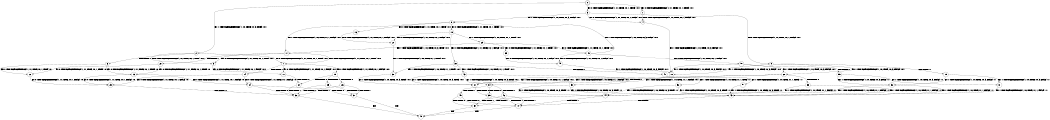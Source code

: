 digraph BCG {
size = "7, 10.5";
center = TRUE;
node [shape = circle];
0 [peripheries = 2];
0 -> 1 [label = "EX !0 !ATOMIC_EXCH_BRANCH (1, +1, TRUE, +0, 1, TRUE) !:0:1:"];
0 -> 2 [label = "EX !1 !ATOMIC_EXCH_BRANCH (1, +0, TRUE, +0, 3, TRUE) !:0:1:"];
0 -> 3 [label = "EX !0 !ATOMIC_EXCH_BRANCH (1, +1, TRUE, +0, 1, TRUE) !:0:1:"];
1 -> 4 [label = "EX !0 !ATOMIC_EXCH_BRANCH (1, +1, TRUE, +0, 1, FALSE) !:0:1:"];
2 -> 5 [label = "EX !0 !ATOMIC_EXCH_BRANCH (1, +1, TRUE, +0, 1, TRUE) !:0:1:"];
2 -> 6 [label = "TERMINATE !1"];
2 -> 7 [label = "EX !0 !ATOMIC_EXCH_BRANCH (1, +1, TRUE, +0, 1, TRUE) !:0:1:"];
3 -> 4 [label = "EX !0 !ATOMIC_EXCH_BRANCH (1, +1, TRUE, +0, 1, FALSE) !:0:1:"];
3 -> 8 [label = "EX !1 !ATOMIC_EXCH_BRANCH (1, +0, TRUE, +0, 3, FALSE) !:0:1:"];
3 -> 9 [label = "EX !0 !ATOMIC_EXCH_BRANCH (1, +1, TRUE, +0, 1, FALSE) !:0:1:"];
4 -> 10 [label = "EX !1 !ATOMIC_EXCH_BRANCH (1, +0, TRUE, +0, 3, FALSE) !:0:1:"];
5 -> 11 [label = "EX !0 !ATOMIC_EXCH_BRANCH (1, +1, TRUE, +0, 1, FALSE) !:0:1:"];
6 -> 12 [label = "EX !0 !ATOMIC_EXCH_BRANCH (1, +1, TRUE, +0, 1, TRUE) !:0:"];
6 -> 13 [label = "EX !0 !ATOMIC_EXCH_BRANCH (1, +1, TRUE, +0, 1, TRUE) !:0:"];
7 -> 11 [label = "EX !0 !ATOMIC_EXCH_BRANCH (1, +1, TRUE, +0, 1, FALSE) !:0:1:"];
7 -> 14 [label = "TERMINATE !1"];
7 -> 15 [label = "EX !0 !ATOMIC_EXCH_BRANCH (1, +1, TRUE, +0, 1, FALSE) !:0:1:"];
8 -> 16 [label = "EX !0 !ATOMIC_EXCH_BRANCH (1, +1, TRUE, +0, 1, TRUE) !:0:1:"];
8 -> 17 [label = "EX !1 !ATOMIC_EXCH_BRANCH (1, +0, TRUE, +1, 1, FALSE) !:0:1:"];
8 -> 18 [label = "EX !0 !ATOMIC_EXCH_BRANCH (1, +1, TRUE, +0, 1, TRUE) !:0:1:"];
9 -> 10 [label = "EX !1 !ATOMIC_EXCH_BRANCH (1, +0, TRUE, +0, 3, FALSE) !:0:1:"];
9 -> 19 [label = "TERMINATE !0"];
9 -> 20 [label = "EX !1 !ATOMIC_EXCH_BRANCH (1, +0, TRUE, +0, 3, FALSE) !:0:1:"];
10 -> 21 [label = "EX !1 !ATOMIC_EXCH_BRANCH (1, +0, TRUE, +1, 1, FALSE) !:0:1:"];
11 -> 22 [label = "TERMINATE !0"];
12 -> 23 [label = "EX !0 !ATOMIC_EXCH_BRANCH (1, +1, TRUE, +0, 1, FALSE) !:0:"];
13 -> 23 [label = "EX !0 !ATOMIC_EXCH_BRANCH (1, +1, TRUE, +0, 1, FALSE) !:0:"];
13 -> 24 [label = "EX !0 !ATOMIC_EXCH_BRANCH (1, +1, TRUE, +0, 1, FALSE) !:0:"];
14 -> 23 [label = "EX !0 !ATOMIC_EXCH_BRANCH (1, +1, TRUE, +0, 1, FALSE) !:0:"];
14 -> 24 [label = "EX !0 !ATOMIC_EXCH_BRANCH (1, +1, TRUE, +0, 1, FALSE) !:0:"];
15 -> 22 [label = "TERMINATE !0"];
15 -> 25 [label = "TERMINATE !1"];
15 -> 26 [label = "TERMINATE !0"];
16 -> 27 [label = "EX !0 !ATOMIC_EXCH_BRANCH (1, +1, TRUE, +0, 1, FALSE) !:0:1:"];
17 -> 5 [label = "EX !0 !ATOMIC_EXCH_BRANCH (1, +1, TRUE, +0, 1, TRUE) !:0:1:"];
17 -> 28 [label = "TERMINATE !1"];
17 -> 7 [label = "EX !0 !ATOMIC_EXCH_BRANCH (1, +1, TRUE, +0, 1, TRUE) !:0:1:"];
18 -> 27 [label = "EX !0 !ATOMIC_EXCH_BRANCH (1, +1, TRUE, +0, 1, FALSE) !:0:1:"];
18 -> 29 [label = "EX !1 !ATOMIC_EXCH_BRANCH (1, +0, TRUE, +1, 1, TRUE) !:0:1:"];
18 -> 30 [label = "EX !0 !ATOMIC_EXCH_BRANCH (1, +1, TRUE, +0, 1, FALSE) !:0:1:"];
19 -> 31 [label = "EX !1 !ATOMIC_EXCH_BRANCH (1, +0, TRUE, +0, 3, FALSE) !:1:"];
19 -> 32 [label = "EX !1 !ATOMIC_EXCH_BRANCH (1, +0, TRUE, +0, 3, FALSE) !:1:"];
20 -> 21 [label = "EX !1 !ATOMIC_EXCH_BRANCH (1, +0, TRUE, +1, 1, FALSE) !:0:1:"];
20 -> 33 [label = "TERMINATE !0"];
20 -> 34 [label = "EX !1 !ATOMIC_EXCH_BRANCH (1, +0, TRUE, +1, 1, FALSE) !:0:1:"];
21 -> 35 [label = "TERMINATE !0"];
22 -> 36 [label = "TERMINATE !1"];
23 -> 36 [label = "TERMINATE !0"];
24 -> 36 [label = "TERMINATE !0"];
24 -> 37 [label = "TERMINATE !0"];
25 -> 36 [label = "TERMINATE !0"];
25 -> 37 [label = "TERMINATE !0"];
26 -> 36 [label = "TERMINATE !1"];
26 -> 37 [label = "TERMINATE !1"];
27 -> 38 [label = "EX !1 !ATOMIC_EXCH_BRANCH (1, +0, TRUE, +1, 1, TRUE) !:0:1:"];
28 -> 12 [label = "EX !0 !ATOMIC_EXCH_BRANCH (1, +1, TRUE, +0, 1, TRUE) !:0:"];
28 -> 13 [label = "EX !0 !ATOMIC_EXCH_BRANCH (1, +1, TRUE, +0, 1, TRUE) !:0:"];
29 -> 39 [label = "EX !0 !ATOMIC_EXCH_BRANCH (1, +1, TRUE, +0, 1, TRUE) !:0:1:"];
29 -> 17 [label = "EX !1 !ATOMIC_EXCH_BRANCH (1, +0, TRUE, +0, 3, TRUE) !:0:1:"];
29 -> 40 [label = "EX !0 !ATOMIC_EXCH_BRANCH (1, +1, TRUE, +0, 1, TRUE) !:0:1:"];
30 -> 38 [label = "EX !1 !ATOMIC_EXCH_BRANCH (1, +0, TRUE, +1, 1, TRUE) !:0:1:"];
30 -> 41 [label = "TERMINATE !0"];
30 -> 42 [label = "EX !1 !ATOMIC_EXCH_BRANCH (1, +0, TRUE, +1, 1, TRUE) !:0:1:"];
31 -> 43 [label = "EX !1 !ATOMIC_EXCH_BRANCH (1, +0, TRUE, +1, 1, FALSE) !:1:"];
32 -> 43 [label = "EX !1 !ATOMIC_EXCH_BRANCH (1, +0, TRUE, +1, 1, FALSE) !:1:"];
32 -> 44 [label = "EX !1 !ATOMIC_EXCH_BRANCH (1, +0, TRUE, +1, 1, FALSE) !:1:"];
33 -> 43 [label = "EX !1 !ATOMIC_EXCH_BRANCH (1, +0, TRUE, +1, 1, FALSE) !:1:"];
33 -> 44 [label = "EX !1 !ATOMIC_EXCH_BRANCH (1, +0, TRUE, +1, 1, FALSE) !:1:"];
34 -> 35 [label = "TERMINATE !0"];
34 -> 45 [label = "TERMINATE !1"];
34 -> 46 [label = "TERMINATE !0"];
35 -> 47 [label = "TERMINATE !1"];
36 -> 48 [label = "exit"];
37 -> 48 [label = "exit"];
38 -> 21 [label = "EX !1 !ATOMIC_EXCH_BRANCH (1, +0, TRUE, +0, 3, TRUE) !:0:1:"];
39 -> 49 [label = "EX !0 !ATOMIC_EXCH_BRANCH (1, +1, TRUE, +0, 1, FALSE) !:0:1:"];
40 -> 49 [label = "EX !0 !ATOMIC_EXCH_BRANCH (1, +1, TRUE, +0, 1, FALSE) !:0:1:"];
40 -> 8 [label = "EX !1 !ATOMIC_EXCH_BRANCH (1, +0, TRUE, +0, 3, FALSE) !:0:1:"];
40 -> 50 [label = "EX !0 !ATOMIC_EXCH_BRANCH (1, +1, TRUE, +0, 1, FALSE) !:0:1:"];
41 -> 51 [label = "EX !1 !ATOMIC_EXCH_BRANCH (1, +0, TRUE, +1, 1, TRUE) !:1:"];
41 -> 52 [label = "EX !1 !ATOMIC_EXCH_BRANCH (1, +0, TRUE, +1, 1, TRUE) !:1:"];
42 -> 21 [label = "EX !1 !ATOMIC_EXCH_BRANCH (1, +0, TRUE, +0, 3, TRUE) !:0:1:"];
42 -> 53 [label = "TERMINATE !0"];
42 -> 34 [label = "EX !1 !ATOMIC_EXCH_BRANCH (1, +0, TRUE, +0, 3, TRUE) !:0:1:"];
43 -> 47 [label = "TERMINATE !1"];
44 -> 47 [label = "TERMINATE !1"];
44 -> 54 [label = "TERMINATE !1"];
45 -> 47 [label = "TERMINATE !0"];
45 -> 54 [label = "TERMINATE !0"];
46 -> 47 [label = "TERMINATE !1"];
46 -> 54 [label = "TERMINATE !1"];
47 -> 48 [label = "exit"];
49 -> 10 [label = "EX !1 !ATOMIC_EXCH_BRANCH (1, +0, TRUE, +0, 3, FALSE) !:0:1:"];
50 -> 10 [label = "EX !1 !ATOMIC_EXCH_BRANCH (1, +0, TRUE, +0, 3, FALSE) !:0:1:"];
50 -> 55 [label = "TERMINATE !0"];
50 -> 20 [label = "EX !1 !ATOMIC_EXCH_BRANCH (1, +0, TRUE, +0, 3, FALSE) !:0:1:"];
51 -> 43 [label = "EX !1 !ATOMIC_EXCH_BRANCH (1, +0, TRUE, +0, 3, TRUE) !:1:"];
52 -> 43 [label = "EX !1 !ATOMIC_EXCH_BRANCH (1, +0, TRUE, +0, 3, TRUE) !:1:"];
52 -> 44 [label = "EX !1 !ATOMIC_EXCH_BRANCH (1, +0, TRUE, +0, 3, TRUE) !:1:"];
53 -> 43 [label = "EX !1 !ATOMIC_EXCH_BRANCH (1, +0, TRUE, +0, 3, TRUE) !:1:"];
53 -> 44 [label = "EX !1 !ATOMIC_EXCH_BRANCH (1, +0, TRUE, +0, 3, TRUE) !:1:"];
54 -> 48 [label = "exit"];
55 -> 31 [label = "EX !1 !ATOMIC_EXCH_BRANCH (1, +0, TRUE, +0, 3, FALSE) !:1:"];
55 -> 32 [label = "EX !1 !ATOMIC_EXCH_BRANCH (1, +0, TRUE, +0, 3, FALSE) !:1:"];
}
